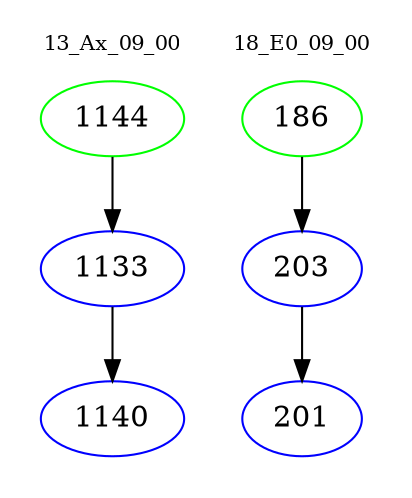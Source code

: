 digraph{
subgraph cluster_0 {
color = white
label = "13_Ax_09_00";
fontsize=10;
T0_1144 [label="1144", color="green"]
T0_1144 -> T0_1133 [color="black"]
T0_1133 [label="1133", color="blue"]
T0_1133 -> T0_1140 [color="black"]
T0_1140 [label="1140", color="blue"]
}
subgraph cluster_1 {
color = white
label = "18_E0_09_00";
fontsize=10;
T1_186 [label="186", color="green"]
T1_186 -> T1_203 [color="black"]
T1_203 [label="203", color="blue"]
T1_203 -> T1_201 [color="black"]
T1_201 [label="201", color="blue"]
}
}
